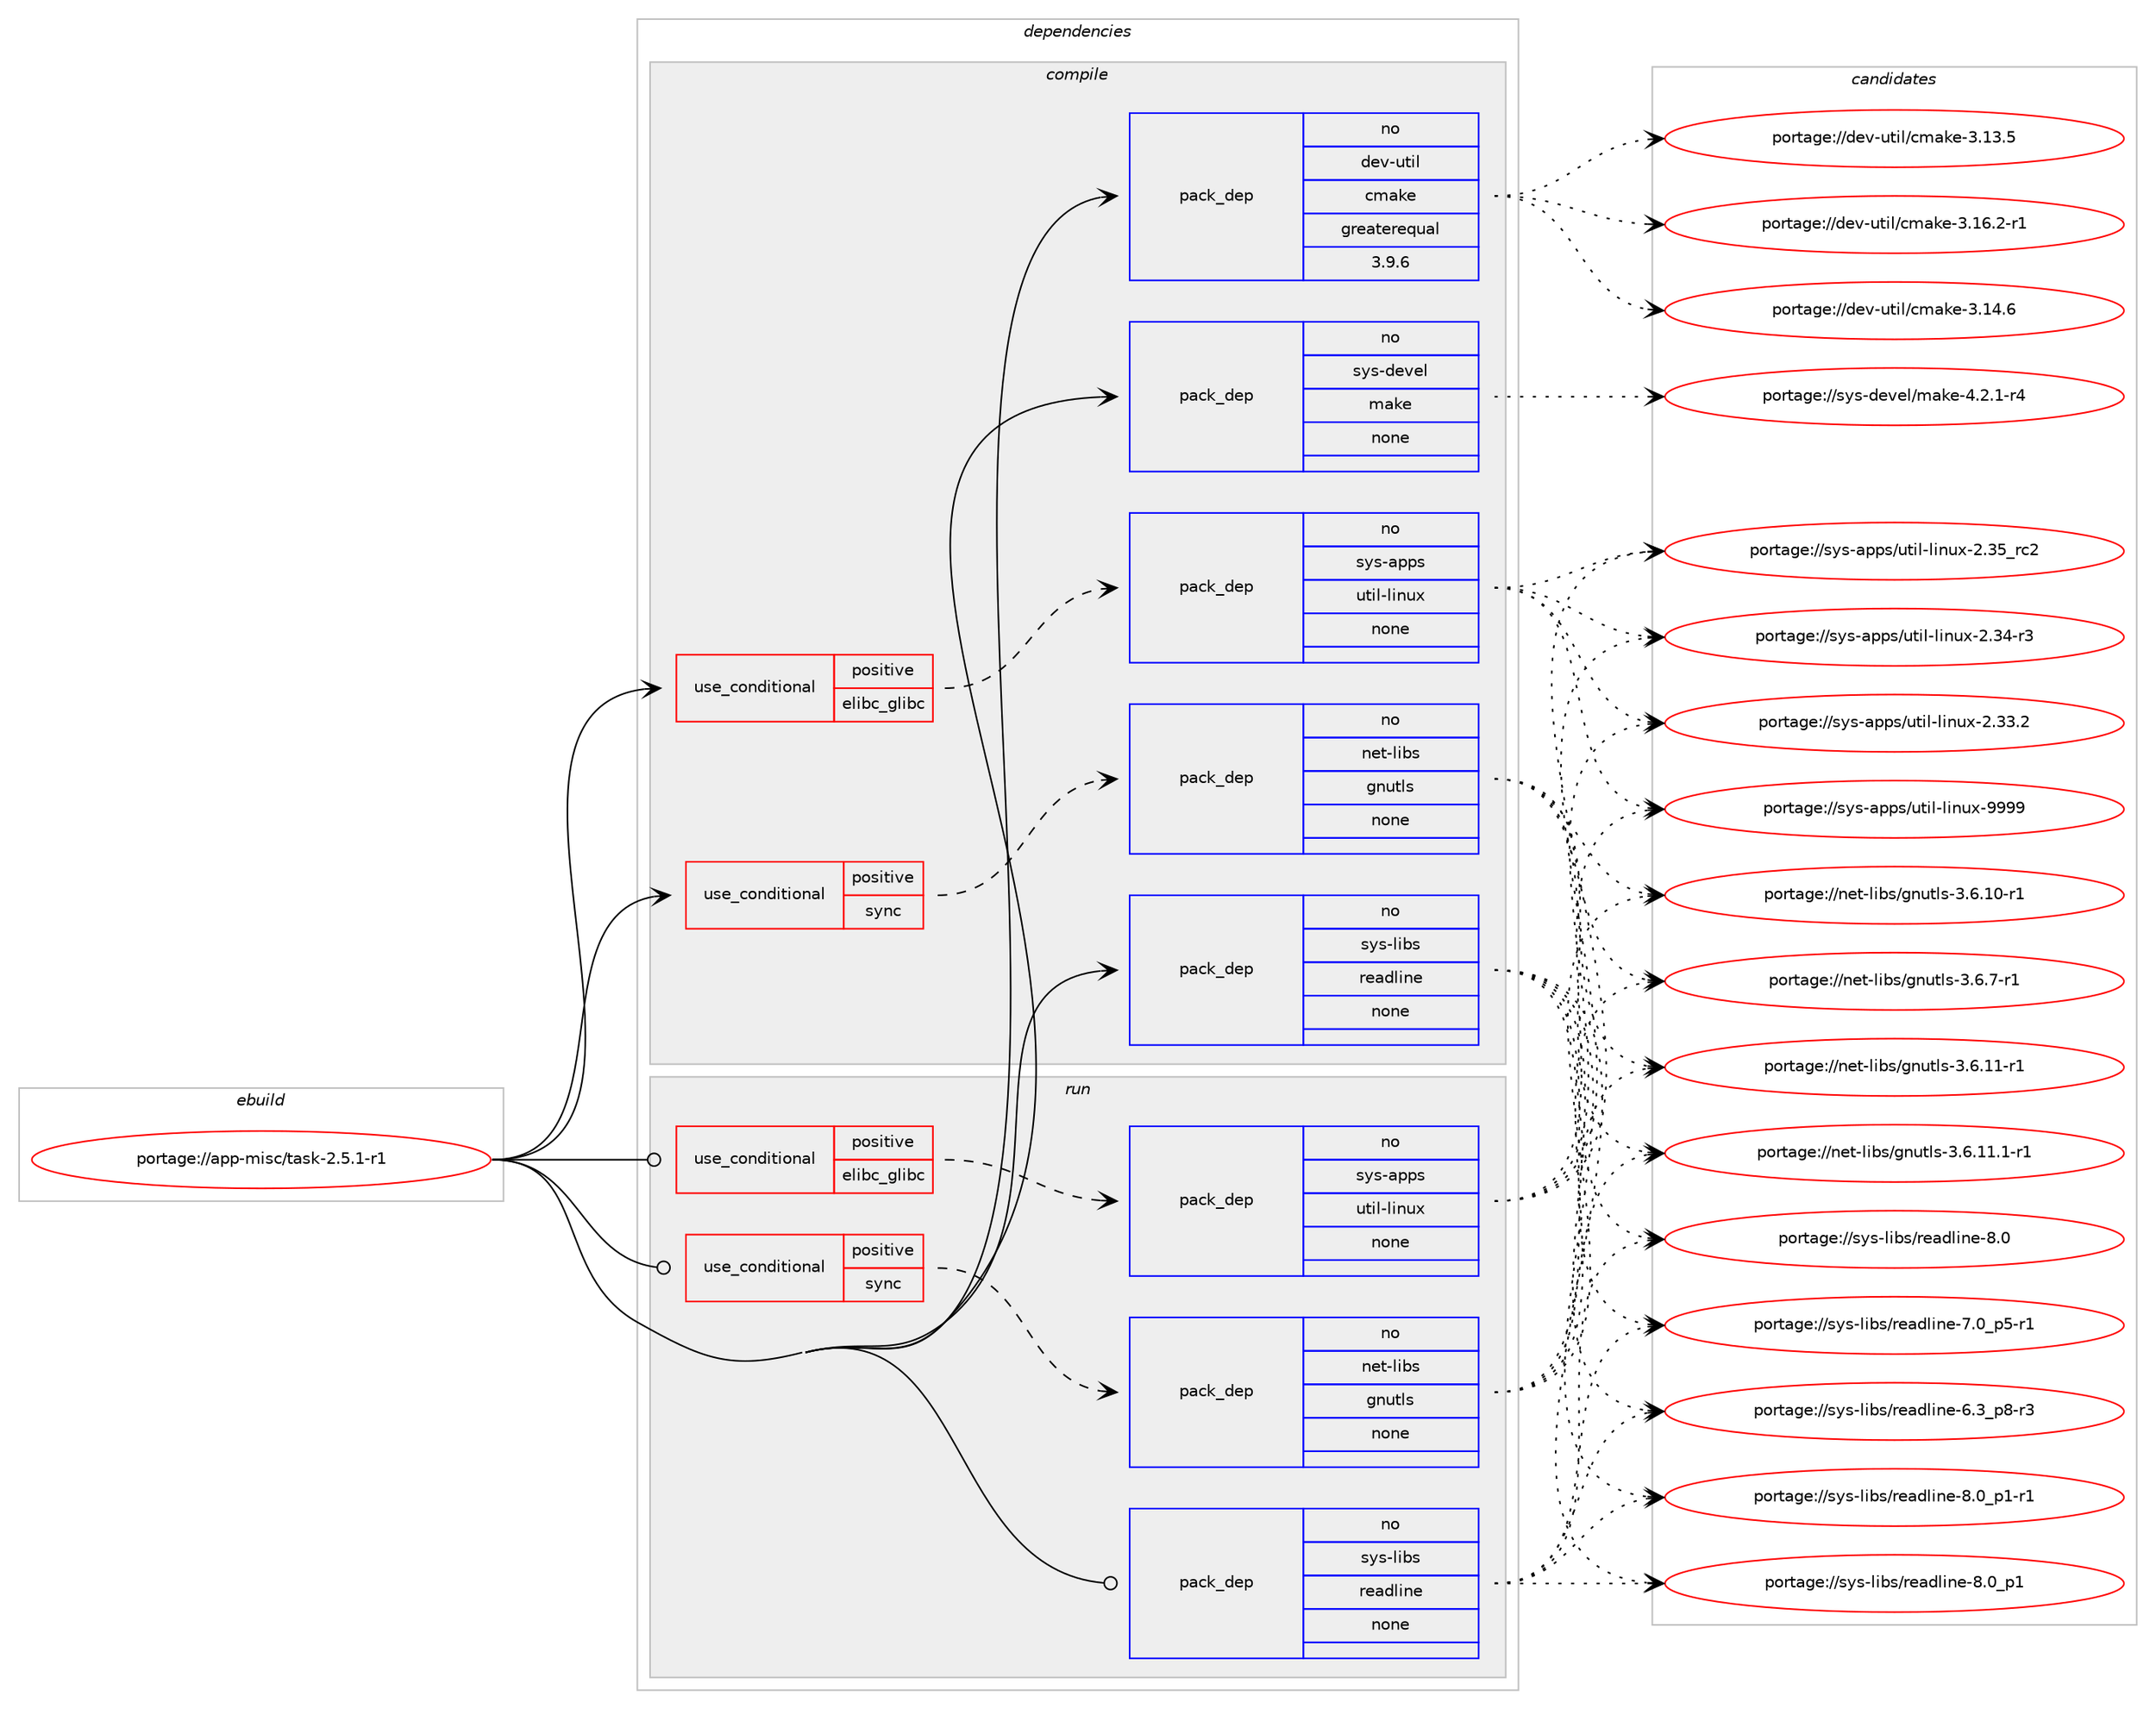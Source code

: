 digraph prolog {

# *************
# Graph options
# *************

newrank=true;
concentrate=true;
compound=true;
graph [rankdir=LR,fontname=Helvetica,fontsize=10,ranksep=1.5];#, ranksep=2.5, nodesep=0.2];
edge  [arrowhead=vee];
node  [fontname=Helvetica,fontsize=10];

# **********
# The ebuild
# **********

subgraph cluster_leftcol {
color=gray;
rank=same;
label=<<i>ebuild</i>>;
id [label="portage://app-misc/task-2.5.1-r1", color=red, width=4, href="../app-misc/task-2.5.1-r1.svg"];
}

# ****************
# The dependencies
# ****************

subgraph cluster_midcol {
color=gray;
label=<<i>dependencies</i>>;
subgraph cluster_compile {
fillcolor="#eeeeee";
style=filled;
label=<<i>compile</i>>;
subgraph cond142771 {
dependency609596 [label=<<TABLE BORDER="0" CELLBORDER="1" CELLSPACING="0" CELLPADDING="4"><TR><TD ROWSPAN="3" CELLPADDING="10">use_conditional</TD></TR><TR><TD>positive</TD></TR><TR><TD>elibc_glibc</TD></TR></TABLE>>, shape=none, color=red];
subgraph pack458661 {
dependency609597 [label=<<TABLE BORDER="0" CELLBORDER="1" CELLSPACING="0" CELLPADDING="4" WIDTH="220"><TR><TD ROWSPAN="6" CELLPADDING="30">pack_dep</TD></TR><TR><TD WIDTH="110">no</TD></TR><TR><TD>sys-apps</TD></TR><TR><TD>util-linux</TD></TR><TR><TD>none</TD></TR><TR><TD></TD></TR></TABLE>>, shape=none, color=blue];
}
dependency609596:e -> dependency609597:w [weight=20,style="dashed",arrowhead="vee"];
}
id:e -> dependency609596:w [weight=20,style="solid",arrowhead="vee"];
subgraph cond142772 {
dependency609598 [label=<<TABLE BORDER="0" CELLBORDER="1" CELLSPACING="0" CELLPADDING="4"><TR><TD ROWSPAN="3" CELLPADDING="10">use_conditional</TD></TR><TR><TD>positive</TD></TR><TR><TD>sync</TD></TR></TABLE>>, shape=none, color=red];
subgraph pack458662 {
dependency609599 [label=<<TABLE BORDER="0" CELLBORDER="1" CELLSPACING="0" CELLPADDING="4" WIDTH="220"><TR><TD ROWSPAN="6" CELLPADDING="30">pack_dep</TD></TR><TR><TD WIDTH="110">no</TD></TR><TR><TD>net-libs</TD></TR><TR><TD>gnutls</TD></TR><TR><TD>none</TD></TR><TR><TD></TD></TR></TABLE>>, shape=none, color=blue];
}
dependency609598:e -> dependency609599:w [weight=20,style="dashed",arrowhead="vee"];
}
id:e -> dependency609598:w [weight=20,style="solid",arrowhead="vee"];
subgraph pack458663 {
dependency609600 [label=<<TABLE BORDER="0" CELLBORDER="1" CELLSPACING="0" CELLPADDING="4" WIDTH="220"><TR><TD ROWSPAN="6" CELLPADDING="30">pack_dep</TD></TR><TR><TD WIDTH="110">no</TD></TR><TR><TD>dev-util</TD></TR><TR><TD>cmake</TD></TR><TR><TD>greaterequal</TD></TR><TR><TD>3.9.6</TD></TR></TABLE>>, shape=none, color=blue];
}
id:e -> dependency609600:w [weight=20,style="solid",arrowhead="vee"];
subgraph pack458664 {
dependency609601 [label=<<TABLE BORDER="0" CELLBORDER="1" CELLSPACING="0" CELLPADDING="4" WIDTH="220"><TR><TD ROWSPAN="6" CELLPADDING="30">pack_dep</TD></TR><TR><TD WIDTH="110">no</TD></TR><TR><TD>sys-devel</TD></TR><TR><TD>make</TD></TR><TR><TD>none</TD></TR><TR><TD></TD></TR></TABLE>>, shape=none, color=blue];
}
id:e -> dependency609601:w [weight=20,style="solid",arrowhead="vee"];
subgraph pack458665 {
dependency609602 [label=<<TABLE BORDER="0" CELLBORDER="1" CELLSPACING="0" CELLPADDING="4" WIDTH="220"><TR><TD ROWSPAN="6" CELLPADDING="30">pack_dep</TD></TR><TR><TD WIDTH="110">no</TD></TR><TR><TD>sys-libs</TD></TR><TR><TD>readline</TD></TR><TR><TD>none</TD></TR><TR><TD></TD></TR></TABLE>>, shape=none, color=blue];
}
id:e -> dependency609602:w [weight=20,style="solid",arrowhead="vee"];
}
subgraph cluster_compileandrun {
fillcolor="#eeeeee";
style=filled;
label=<<i>compile and run</i>>;
}
subgraph cluster_run {
fillcolor="#eeeeee";
style=filled;
label=<<i>run</i>>;
subgraph cond142773 {
dependency609603 [label=<<TABLE BORDER="0" CELLBORDER="1" CELLSPACING="0" CELLPADDING="4"><TR><TD ROWSPAN="3" CELLPADDING="10">use_conditional</TD></TR><TR><TD>positive</TD></TR><TR><TD>elibc_glibc</TD></TR></TABLE>>, shape=none, color=red];
subgraph pack458666 {
dependency609604 [label=<<TABLE BORDER="0" CELLBORDER="1" CELLSPACING="0" CELLPADDING="4" WIDTH="220"><TR><TD ROWSPAN="6" CELLPADDING="30">pack_dep</TD></TR><TR><TD WIDTH="110">no</TD></TR><TR><TD>sys-apps</TD></TR><TR><TD>util-linux</TD></TR><TR><TD>none</TD></TR><TR><TD></TD></TR></TABLE>>, shape=none, color=blue];
}
dependency609603:e -> dependency609604:w [weight=20,style="dashed",arrowhead="vee"];
}
id:e -> dependency609603:w [weight=20,style="solid",arrowhead="odot"];
subgraph cond142774 {
dependency609605 [label=<<TABLE BORDER="0" CELLBORDER="1" CELLSPACING="0" CELLPADDING="4"><TR><TD ROWSPAN="3" CELLPADDING="10">use_conditional</TD></TR><TR><TD>positive</TD></TR><TR><TD>sync</TD></TR></TABLE>>, shape=none, color=red];
subgraph pack458667 {
dependency609606 [label=<<TABLE BORDER="0" CELLBORDER="1" CELLSPACING="0" CELLPADDING="4" WIDTH="220"><TR><TD ROWSPAN="6" CELLPADDING="30">pack_dep</TD></TR><TR><TD WIDTH="110">no</TD></TR><TR><TD>net-libs</TD></TR><TR><TD>gnutls</TD></TR><TR><TD>none</TD></TR><TR><TD></TD></TR></TABLE>>, shape=none, color=blue];
}
dependency609605:e -> dependency609606:w [weight=20,style="dashed",arrowhead="vee"];
}
id:e -> dependency609605:w [weight=20,style="solid",arrowhead="odot"];
subgraph pack458668 {
dependency609607 [label=<<TABLE BORDER="0" CELLBORDER="1" CELLSPACING="0" CELLPADDING="4" WIDTH="220"><TR><TD ROWSPAN="6" CELLPADDING="30">pack_dep</TD></TR><TR><TD WIDTH="110">no</TD></TR><TR><TD>sys-libs</TD></TR><TR><TD>readline</TD></TR><TR><TD>none</TD></TR><TR><TD></TD></TR></TABLE>>, shape=none, color=blue];
}
id:e -> dependency609607:w [weight=20,style="solid",arrowhead="odot"];
}
}

# **************
# The candidates
# **************

subgraph cluster_choices {
rank=same;
color=gray;
label=<<i>candidates</i>>;

subgraph choice458661 {
color=black;
nodesep=1;
choice115121115459711211211547117116105108451081051101171204557575757 [label="portage://sys-apps/util-linux-9999", color=red, width=4,href="../sys-apps/util-linux-9999.svg"];
choice115121115459711211211547117116105108451081051101171204550465153951149950 [label="portage://sys-apps/util-linux-2.35_rc2", color=red, width=4,href="../sys-apps/util-linux-2.35_rc2.svg"];
choice1151211154597112112115471171161051084510810511011712045504651524511451 [label="portage://sys-apps/util-linux-2.34-r3", color=red, width=4,href="../sys-apps/util-linux-2.34-r3.svg"];
choice1151211154597112112115471171161051084510810511011712045504651514650 [label="portage://sys-apps/util-linux-2.33.2", color=red, width=4,href="../sys-apps/util-linux-2.33.2.svg"];
dependency609597:e -> choice115121115459711211211547117116105108451081051101171204557575757:w [style=dotted,weight="100"];
dependency609597:e -> choice115121115459711211211547117116105108451081051101171204550465153951149950:w [style=dotted,weight="100"];
dependency609597:e -> choice1151211154597112112115471171161051084510810511011712045504651524511451:w [style=dotted,weight="100"];
dependency609597:e -> choice1151211154597112112115471171161051084510810511011712045504651514650:w [style=dotted,weight="100"];
}
subgraph choice458662 {
color=black;
nodesep=1;
choice1101011164510810598115471031101171161081154551465446554511449 [label="portage://net-libs/gnutls-3.6.7-r1", color=red, width=4,href="../net-libs/gnutls-3.6.7-r1.svg"];
choice1101011164510810598115471031101171161081154551465446494946494511449 [label="portage://net-libs/gnutls-3.6.11.1-r1", color=red, width=4,href="../net-libs/gnutls-3.6.11.1-r1.svg"];
choice110101116451081059811547103110117116108115455146544649494511449 [label="portage://net-libs/gnutls-3.6.11-r1", color=red, width=4,href="../net-libs/gnutls-3.6.11-r1.svg"];
choice110101116451081059811547103110117116108115455146544649484511449 [label="portage://net-libs/gnutls-3.6.10-r1", color=red, width=4,href="../net-libs/gnutls-3.6.10-r1.svg"];
dependency609599:e -> choice1101011164510810598115471031101171161081154551465446554511449:w [style=dotted,weight="100"];
dependency609599:e -> choice1101011164510810598115471031101171161081154551465446494946494511449:w [style=dotted,weight="100"];
dependency609599:e -> choice110101116451081059811547103110117116108115455146544649494511449:w [style=dotted,weight="100"];
dependency609599:e -> choice110101116451081059811547103110117116108115455146544649484511449:w [style=dotted,weight="100"];
}
subgraph choice458663 {
color=black;
nodesep=1;
choice10010111845117116105108479910997107101455146495446504511449 [label="portage://dev-util/cmake-3.16.2-r1", color=red, width=4,href="../dev-util/cmake-3.16.2-r1.svg"];
choice1001011184511711610510847991099710710145514649524654 [label="portage://dev-util/cmake-3.14.6", color=red, width=4,href="../dev-util/cmake-3.14.6.svg"];
choice1001011184511711610510847991099710710145514649514653 [label="portage://dev-util/cmake-3.13.5", color=red, width=4,href="../dev-util/cmake-3.13.5.svg"];
dependency609600:e -> choice10010111845117116105108479910997107101455146495446504511449:w [style=dotted,weight="100"];
dependency609600:e -> choice1001011184511711610510847991099710710145514649524654:w [style=dotted,weight="100"];
dependency609600:e -> choice1001011184511711610510847991099710710145514649514653:w [style=dotted,weight="100"];
}
subgraph choice458664 {
color=black;
nodesep=1;
choice1151211154510010111810110847109971071014552465046494511452 [label="portage://sys-devel/make-4.2.1-r4", color=red, width=4,href="../sys-devel/make-4.2.1-r4.svg"];
dependency609601:e -> choice1151211154510010111810110847109971071014552465046494511452:w [style=dotted,weight="100"];
}
subgraph choice458665 {
color=black;
nodesep=1;
choice115121115451081059811547114101971001081051101014556464895112494511449 [label="portage://sys-libs/readline-8.0_p1-r1", color=red, width=4,href="../sys-libs/readline-8.0_p1-r1.svg"];
choice11512111545108105981154711410197100108105110101455646489511249 [label="portage://sys-libs/readline-8.0_p1", color=red, width=4,href="../sys-libs/readline-8.0_p1.svg"];
choice1151211154510810598115471141019710010810511010145564648 [label="portage://sys-libs/readline-8.0", color=red, width=4,href="../sys-libs/readline-8.0.svg"];
choice115121115451081059811547114101971001081051101014555464895112534511449 [label="portage://sys-libs/readline-7.0_p5-r1", color=red, width=4,href="../sys-libs/readline-7.0_p5-r1.svg"];
choice115121115451081059811547114101971001081051101014554465195112564511451 [label="portage://sys-libs/readline-6.3_p8-r3", color=red, width=4,href="../sys-libs/readline-6.3_p8-r3.svg"];
dependency609602:e -> choice115121115451081059811547114101971001081051101014556464895112494511449:w [style=dotted,weight="100"];
dependency609602:e -> choice11512111545108105981154711410197100108105110101455646489511249:w [style=dotted,weight="100"];
dependency609602:e -> choice1151211154510810598115471141019710010810511010145564648:w [style=dotted,weight="100"];
dependency609602:e -> choice115121115451081059811547114101971001081051101014555464895112534511449:w [style=dotted,weight="100"];
dependency609602:e -> choice115121115451081059811547114101971001081051101014554465195112564511451:w [style=dotted,weight="100"];
}
subgraph choice458666 {
color=black;
nodesep=1;
choice115121115459711211211547117116105108451081051101171204557575757 [label="portage://sys-apps/util-linux-9999", color=red, width=4,href="../sys-apps/util-linux-9999.svg"];
choice115121115459711211211547117116105108451081051101171204550465153951149950 [label="portage://sys-apps/util-linux-2.35_rc2", color=red, width=4,href="../sys-apps/util-linux-2.35_rc2.svg"];
choice1151211154597112112115471171161051084510810511011712045504651524511451 [label="portage://sys-apps/util-linux-2.34-r3", color=red, width=4,href="../sys-apps/util-linux-2.34-r3.svg"];
choice1151211154597112112115471171161051084510810511011712045504651514650 [label="portage://sys-apps/util-linux-2.33.2", color=red, width=4,href="../sys-apps/util-linux-2.33.2.svg"];
dependency609604:e -> choice115121115459711211211547117116105108451081051101171204557575757:w [style=dotted,weight="100"];
dependency609604:e -> choice115121115459711211211547117116105108451081051101171204550465153951149950:w [style=dotted,weight="100"];
dependency609604:e -> choice1151211154597112112115471171161051084510810511011712045504651524511451:w [style=dotted,weight="100"];
dependency609604:e -> choice1151211154597112112115471171161051084510810511011712045504651514650:w [style=dotted,weight="100"];
}
subgraph choice458667 {
color=black;
nodesep=1;
choice1101011164510810598115471031101171161081154551465446554511449 [label="portage://net-libs/gnutls-3.6.7-r1", color=red, width=4,href="../net-libs/gnutls-3.6.7-r1.svg"];
choice1101011164510810598115471031101171161081154551465446494946494511449 [label="portage://net-libs/gnutls-3.6.11.1-r1", color=red, width=4,href="../net-libs/gnutls-3.6.11.1-r1.svg"];
choice110101116451081059811547103110117116108115455146544649494511449 [label="portage://net-libs/gnutls-3.6.11-r1", color=red, width=4,href="../net-libs/gnutls-3.6.11-r1.svg"];
choice110101116451081059811547103110117116108115455146544649484511449 [label="portage://net-libs/gnutls-3.6.10-r1", color=red, width=4,href="../net-libs/gnutls-3.6.10-r1.svg"];
dependency609606:e -> choice1101011164510810598115471031101171161081154551465446554511449:w [style=dotted,weight="100"];
dependency609606:e -> choice1101011164510810598115471031101171161081154551465446494946494511449:w [style=dotted,weight="100"];
dependency609606:e -> choice110101116451081059811547103110117116108115455146544649494511449:w [style=dotted,weight="100"];
dependency609606:e -> choice110101116451081059811547103110117116108115455146544649484511449:w [style=dotted,weight="100"];
}
subgraph choice458668 {
color=black;
nodesep=1;
choice115121115451081059811547114101971001081051101014556464895112494511449 [label="portage://sys-libs/readline-8.0_p1-r1", color=red, width=4,href="../sys-libs/readline-8.0_p1-r1.svg"];
choice11512111545108105981154711410197100108105110101455646489511249 [label="portage://sys-libs/readline-8.0_p1", color=red, width=4,href="../sys-libs/readline-8.0_p1.svg"];
choice1151211154510810598115471141019710010810511010145564648 [label="portage://sys-libs/readline-8.0", color=red, width=4,href="../sys-libs/readline-8.0.svg"];
choice115121115451081059811547114101971001081051101014555464895112534511449 [label="portage://sys-libs/readline-7.0_p5-r1", color=red, width=4,href="../sys-libs/readline-7.0_p5-r1.svg"];
choice115121115451081059811547114101971001081051101014554465195112564511451 [label="portage://sys-libs/readline-6.3_p8-r3", color=red, width=4,href="../sys-libs/readline-6.3_p8-r3.svg"];
dependency609607:e -> choice115121115451081059811547114101971001081051101014556464895112494511449:w [style=dotted,weight="100"];
dependency609607:e -> choice11512111545108105981154711410197100108105110101455646489511249:w [style=dotted,weight="100"];
dependency609607:e -> choice1151211154510810598115471141019710010810511010145564648:w [style=dotted,weight="100"];
dependency609607:e -> choice115121115451081059811547114101971001081051101014555464895112534511449:w [style=dotted,weight="100"];
dependency609607:e -> choice115121115451081059811547114101971001081051101014554465195112564511451:w [style=dotted,weight="100"];
}
}

}
